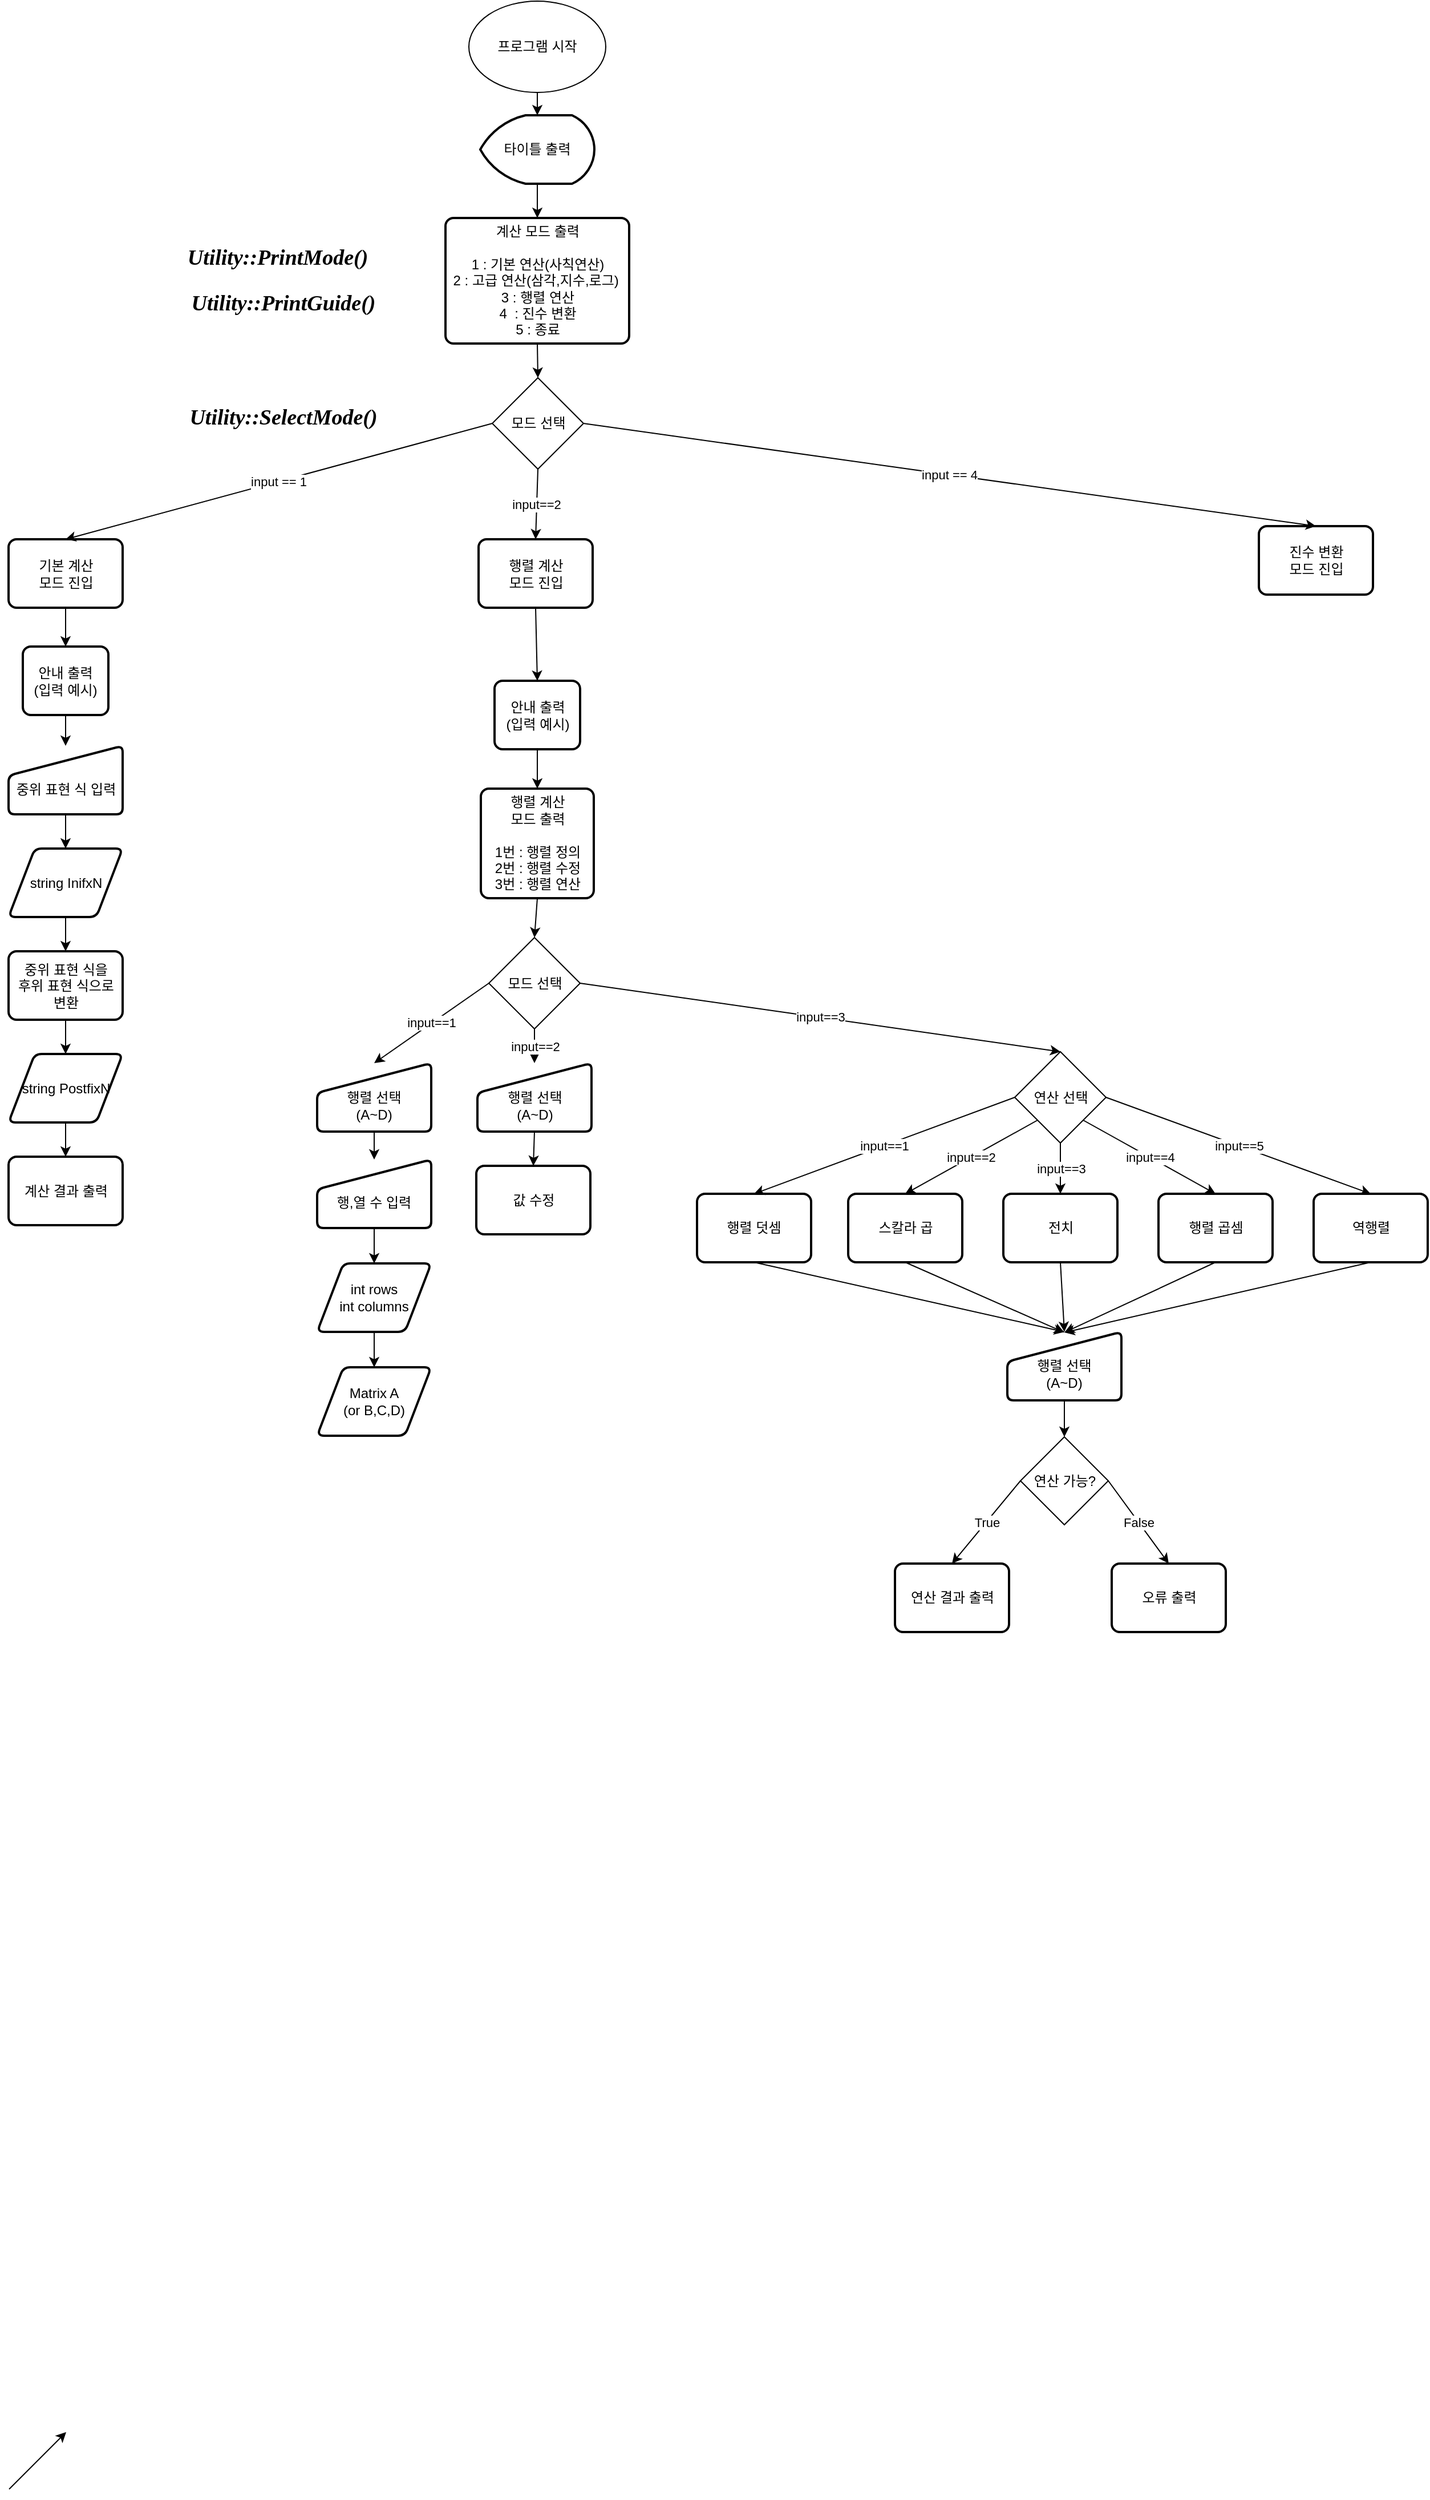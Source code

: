 <mxfile version="12.3.2" type="device" pages="1"><diagram id="4tfTHai87vBHd0oBMUKX" name="Page-1"><mxGraphModel dx="2500" dy="1108" grid="1" gridSize="10" guides="1" tooltips="1" connect="1" arrows="1" fold="1" page="1" pageScale="1" pageWidth="827" pageHeight="1169" math="0" shadow="0"><root><mxCell id="0"/><mxCell id="1" parent="0"/><mxCell id="vB3M5ufMpMZjhbToTXDf-1" value="프로그램 시작" style="ellipse;whiteSpace=wrap;html=1;" parent="1" vertex="1"><mxGeometry x="353" width="120" height="80" as="geometry"/></mxCell><mxCell id="LMeHtNupAMhU3nXu3n3W-3" value="타이틀 출력" style="strokeWidth=2;html=1;shape=mxgraph.flowchart.display;whiteSpace=wrap;" parent="1" vertex="1"><mxGeometry x="363" y="100" width="100" height="60" as="geometry"/></mxCell><mxCell id="LMeHtNupAMhU3nXu3n3W-4" value="" style="endArrow=classic;html=1;entryX=0.5;entryY=0;entryDx=0;entryDy=0;entryPerimeter=0;exitX=0.5;exitY=1;exitDx=0;exitDy=0;" parent="1" source="vB3M5ufMpMZjhbToTXDf-1" target="LMeHtNupAMhU3nXu3n3W-3" edge="1"><mxGeometry width="50" height="50" relative="1" as="geometry"><mxPoint x="413.5" y="80" as="sourcePoint"/><mxPoint x="400.5" y="200" as="targetPoint"/></mxGeometry></mxCell><mxCell id="LMeHtNupAMhU3nXu3n3W-5" value="계산 모드 출력&lt;br&gt;&lt;br&gt;&lt;span style=&quot;white-space: nowrap&quot;&gt;1 : 기본 연산(사칙연산)&lt;/span&gt;&lt;br style=&quot;white-space: nowrap&quot;&gt;&lt;span style=&quot;white-space: nowrap&quot;&gt;2 : 고급 연산(삼각,지수,로그)&amp;nbsp;&lt;/span&gt;&lt;br style=&quot;white-space: nowrap&quot;&gt;&lt;span style=&quot;white-space: nowrap&quot;&gt;3 : 행렬 연산&lt;/span&gt;&lt;br style=&quot;white-space: nowrap&quot;&gt;&lt;span style=&quot;white-space: nowrap&quot;&gt;4&amp;nbsp; : 진수 변환&lt;/span&gt;&lt;br style=&quot;white-space: nowrap&quot;&gt;&lt;span style=&quot;white-space: nowrap&quot;&gt;5 : 종료&lt;/span&gt;" style="rounded=1;whiteSpace=wrap;html=1;absoluteArcSize=1;arcSize=14;strokeWidth=2;" parent="1" vertex="1"><mxGeometry x="332.5" y="190" width="161" height="110" as="geometry"/></mxCell><mxCell id="D1mtyvR5uotxBYtLReoP-1" value="" style="endArrow=classic;html=1;exitX=0.5;exitY=1;exitDx=0;exitDy=0;exitPerimeter=0;entryX=0.5;entryY=0;entryDx=0;entryDy=0;" parent="1" source="LMeHtNupAMhU3nXu3n3W-3" target="LMeHtNupAMhU3nXu3n3W-5" edge="1"><mxGeometry width="50" height="50" relative="1" as="geometry"><mxPoint x="350.5" y="450" as="sourcePoint"/><mxPoint x="400.5" y="400" as="targetPoint"/></mxGeometry></mxCell><mxCell id="D1mtyvR5uotxBYtLReoP-4" value="모드 선택" style="rhombus;whiteSpace=wrap;html=1;" parent="1" vertex="1"><mxGeometry x="373.5" y="330" width="80" height="80" as="geometry"/></mxCell><mxCell id="D1mtyvR5uotxBYtLReoP-8" value="" style="endArrow=classic;html=1;exitX=0.5;exitY=1;exitDx=0;exitDy=0;entryX=0.5;entryY=0;entryDx=0;entryDy=0;" parent="1" source="LMeHtNupAMhU3nXu3n3W-5" target="D1mtyvR5uotxBYtLReoP-4" edge="1"><mxGeometry width="50" height="50" relative="1" as="geometry"><mxPoint x="200" y="470" as="sourcePoint"/><mxPoint x="250" y="420" as="targetPoint"/></mxGeometry></mxCell><mxCell id="D1mtyvR5uotxBYtLReoP-10" value="기본 계산&lt;br&gt;모드 진입" style="rounded=1;whiteSpace=wrap;html=1;absoluteArcSize=1;arcSize=14;strokeWidth=2;" parent="1" vertex="1"><mxGeometry x="-50.5" y="471.5" width="100" height="60" as="geometry"/></mxCell><mxCell id="D1mtyvR5uotxBYtLReoP-12" value="진수 변환&lt;br&gt;모드 진입" style="rounded=1;whiteSpace=wrap;html=1;absoluteArcSize=1;arcSize=14;strokeWidth=2;" parent="1" vertex="1"><mxGeometry x="1045.5" y="460" width="100" height="60" as="geometry"/></mxCell><mxCell id="D1mtyvR5uotxBYtLReoP-13" value="행렬 계산&lt;br&gt;모드 진입" style="rounded=1;whiteSpace=wrap;html=1;absoluteArcSize=1;arcSize=14;strokeWidth=2;" parent="1" vertex="1"><mxGeometry x="361.5" y="471.5" width="100" height="60" as="geometry"/></mxCell><mxCell id="D1mtyvR5uotxBYtLReoP-15" value="input == 1" style="endArrow=classic;html=1;exitX=0;exitY=0.5;exitDx=0;exitDy=0;entryX=0.5;entryY=0;entryDx=0;entryDy=0;" parent="1" source="D1mtyvR5uotxBYtLReoP-4" target="D1mtyvR5uotxBYtLReoP-10" edge="1"><mxGeometry width="50" height="50" relative="1" as="geometry"><mxPoint x="100" y="560" as="sourcePoint"/><mxPoint x="150" y="510" as="targetPoint"/></mxGeometry></mxCell><mxCell id="D1mtyvR5uotxBYtLReoP-17" value="input==2" style="endArrow=classic;html=1;exitX=0.5;exitY=1;exitDx=0;exitDy=0;entryX=0.5;entryY=0;entryDx=0;entryDy=0;" parent="1" source="D1mtyvR5uotxBYtLReoP-4" target="D1mtyvR5uotxBYtLReoP-13" edge="1"><mxGeometry width="50" height="50" relative="1" as="geometry"><mxPoint x="393.5" y="390" as="sourcePoint"/><mxPoint x="170" y="450" as="targetPoint"/></mxGeometry></mxCell><mxCell id="D1mtyvR5uotxBYtLReoP-18" value="input == 4" style="endArrow=classic;html=1;exitX=1;exitY=0.5;exitDx=0;exitDy=0;entryX=0.5;entryY=0;entryDx=0;entryDy=0;" parent="1" source="D1mtyvR5uotxBYtLReoP-4" target="D1mtyvR5uotxBYtLReoP-12" edge="1"><mxGeometry width="50" height="50" relative="1" as="geometry"><mxPoint x="403.5" y="400" as="sourcePoint"/><mxPoint x="180" y="460" as="targetPoint"/></mxGeometry></mxCell><mxCell id="D1mtyvR5uotxBYtLReoP-20" value="&lt;br&gt;중위 표현 식 입력" style="html=1;strokeWidth=2;shape=manualInput;whiteSpace=wrap;rounded=1;size=26;arcSize=11;" parent="1" vertex="1"><mxGeometry x="-50.5" y="652.5" width="100" height="60" as="geometry"/></mxCell><mxCell id="D1mtyvR5uotxBYtLReoP-23" value="" style="endArrow=classic;html=1;exitX=0.5;exitY=1;exitDx=0;exitDy=0;entryX=0.5;entryY=0;entryDx=0;entryDy=0;" parent="1" source="D1mtyvR5uotxBYtLReoP-20" target="D1mtyvR5uotxBYtLReoP-24" edge="1"><mxGeometry width="50" height="50" relative="1" as="geometry"><mxPoint x="-50.5" y="782.5" as="sourcePoint"/><mxPoint x="73.5" y="752.5" as="targetPoint"/></mxGeometry></mxCell><mxCell id="D1mtyvR5uotxBYtLReoP-24" value="string InifxN" style="shape=parallelogram;html=1;strokeWidth=2;perimeter=parallelogramPerimeter;whiteSpace=wrap;rounded=1;arcSize=12;size=0.23;" parent="1" vertex="1"><mxGeometry x="-50.5" y="742.5" width="100" height="60" as="geometry"/></mxCell><mxCell id="D1mtyvR5uotxBYtLReoP-25" value="중위 표현 식을&lt;br&gt;후위 표현 식으로&lt;br&gt;변환" style="rounded=1;whiteSpace=wrap;html=1;absoluteArcSize=1;arcSize=14;strokeWidth=2;" parent="1" vertex="1"><mxGeometry x="-50.5" y="832.5" width="100" height="60" as="geometry"/></mxCell><mxCell id="D1mtyvR5uotxBYtLReoP-26" value="" style="endArrow=classic;html=1;exitX=0.5;exitY=1;exitDx=0;exitDy=0;entryX=0.5;entryY=0;entryDx=0;entryDy=0;" parent="1" source="D1mtyvR5uotxBYtLReoP-24" target="D1mtyvR5uotxBYtLReoP-25" edge="1"><mxGeometry width="50" height="50" relative="1" as="geometry"><mxPoint x="-50.5" y="1012.5" as="sourcePoint"/><mxPoint x="-0.5" y="962.5" as="targetPoint"/></mxGeometry></mxCell><mxCell id="D1mtyvR5uotxBYtLReoP-28" value="" style="endArrow=classic;html=1;exitX=0.5;exitY=1;exitDx=0;exitDy=0;entryX=0.5;entryY=0;entryDx=0;entryDy=0;" parent="1" source="D1mtyvR5uotxBYtLReoP-25" target="D1mtyvR5uotxBYtLReoP-30" edge="1"><mxGeometry width="50" height="50" relative="1" as="geometry"><mxPoint x="-50.5" y="1052.5" as="sourcePoint"/><mxPoint x="-0.5" y="922.5" as="targetPoint"/></mxGeometry></mxCell><mxCell id="D1mtyvR5uotxBYtLReoP-30" value="string PostfixN" style="shape=parallelogram;html=1;strokeWidth=2;perimeter=parallelogramPerimeter;whiteSpace=wrap;rounded=1;arcSize=12;size=0.23;" parent="1" vertex="1"><mxGeometry x="-50.5" y="922.5" width="100" height="60" as="geometry"/></mxCell><mxCell id="D1mtyvR5uotxBYtLReoP-31" value="계산 결과 출력" style="rounded=1;whiteSpace=wrap;html=1;absoluteArcSize=1;arcSize=14;strokeWidth=2;" parent="1" vertex="1"><mxGeometry x="-50.5" y="1012.5" width="100" height="60" as="geometry"/></mxCell><mxCell id="D1mtyvR5uotxBYtLReoP-32" value="" style="endArrow=classic;html=1;exitX=0.5;exitY=1;exitDx=0;exitDy=0;entryX=0.5;entryY=0;entryDx=0;entryDy=0;" parent="1" source="D1mtyvR5uotxBYtLReoP-30" target="D1mtyvR5uotxBYtLReoP-31" edge="1"><mxGeometry width="50" height="50" relative="1" as="geometry"><mxPoint x="-50.5" y="1152.5" as="sourcePoint"/><mxPoint x="-0.5" y="1102.5" as="targetPoint"/></mxGeometry></mxCell><mxCell id="D1mtyvR5uotxBYtLReoP-34" value="" style="endArrow=classic;html=1;exitX=0.5;exitY=1;exitDx=0;exitDy=0;entryX=0.5;entryY=0;entryDx=0;entryDy=0;" parent="1" source="D1mtyvR5uotxBYtLReoP-10" target="D1mtyvR5uotxBYtLReoP-49" edge="1"><mxGeometry width="50" height="50" relative="1" as="geometry"><mxPoint x="-4" y="681.5" as="sourcePoint"/><mxPoint x="-0.5" y="571.5" as="targetPoint"/></mxGeometry></mxCell><mxCell id="D1mtyvR5uotxBYtLReoP-36" value="" style="endArrow=classic;html=1;exitX=0.5;exitY=1;exitDx=0;exitDy=0;entryX=0.5;entryY=0;entryDx=0;entryDy=0;" parent="1" source="D1mtyvR5uotxBYtLReoP-49" target="D1mtyvR5uotxBYtLReoP-20" edge="1"><mxGeometry width="50" height="50" relative="1" as="geometry"><mxPoint x="-0.5" y="631.5" as="sourcePoint"/><mxPoint x="189.5" y="677" as="targetPoint"/></mxGeometry></mxCell><mxCell id="D1mtyvR5uotxBYtLReoP-39" value="" style="endArrow=classic;html=1;exitX=0.5;exitY=1;exitDx=0;exitDy=0;entryX=0.5;entryY=0;entryDx=0;entryDy=0;" parent="1" source="D1mtyvR5uotxBYtLReoP-13" target="-54Js9PqAmDXLJisUmu2-2" edge="1"><mxGeometry width="50" height="50" relative="1" as="geometry"><mxPoint x="179" y="1183.5" as="sourcePoint"/><mxPoint x="582.5" y="593.5" as="targetPoint"/></mxGeometry></mxCell><mxCell id="D1mtyvR5uotxBYtLReoP-41" value="&lt;br&gt;행,열 수 입력" style="html=1;strokeWidth=2;shape=manualInput;whiteSpace=wrap;rounded=1;size=26;arcSize=11;" parent="1" vertex="1"><mxGeometry x="220" y="1015" width="100" height="60" as="geometry"/></mxCell><mxCell id="D1mtyvR5uotxBYtLReoP-43" value="int rows&lt;br&gt;int columns" style="shape=parallelogram;html=1;strokeWidth=2;perimeter=parallelogramPerimeter;whiteSpace=wrap;rounded=1;arcSize=12;size=0.23;" parent="1" vertex="1"><mxGeometry x="220" y="1106" width="100" height="60" as="geometry"/></mxCell><mxCell id="D1mtyvR5uotxBYtLReoP-46" value="" style="endArrow=classic;html=1;exitX=0.5;exitY=1;exitDx=0;exitDy=0;entryX=0.5;entryY=0;entryDx=0;entryDy=0;" parent="1" source="D1mtyvR5uotxBYtLReoP-41" target="D1mtyvR5uotxBYtLReoP-43" edge="1"><mxGeometry width="50" height="50" relative="1" as="geometry"><mxPoint x="-123" y="1391.5" as="sourcePoint"/><mxPoint x="-73" y="1341.5" as="targetPoint"/></mxGeometry></mxCell><mxCell id="D1mtyvR5uotxBYtLReoP-48" value="모드 선택" style="rhombus;whiteSpace=wrap;html=1;" parent="1" vertex="1"><mxGeometry x="370.5" y="820.5" width="80" height="80" as="geometry"/></mxCell><mxCell id="D1mtyvR5uotxBYtLReoP-49" value="안내 출력&lt;br&gt;(입력 예시)" style="rounded=1;whiteSpace=wrap;html=1;absoluteArcSize=1;arcSize=14;strokeWidth=2;" parent="1" vertex="1"><mxGeometry x="-38" y="565.5" width="75" height="60" as="geometry"/></mxCell><mxCell id="D1mtyvR5uotxBYtLReoP-50" value="행렬 계산&lt;br&gt;모드 출력&lt;br&gt;&lt;br&gt;1번 : 행렬 정의&lt;br&gt;2번 : 행렬 수정&lt;br&gt;3번 : 행렬 연산" style="rounded=1;whiteSpace=wrap;html=1;absoluteArcSize=1;arcSize=14;strokeWidth=2;" parent="1" vertex="1"><mxGeometry x="363.5" y="690" width="99" height="96" as="geometry"/></mxCell><mxCell id="D1mtyvR5uotxBYtLReoP-56" value="행렬 덧셈" style="rounded=1;whiteSpace=wrap;html=1;absoluteArcSize=1;arcSize=14;strokeWidth=2;" parent="1" vertex="1"><mxGeometry x="553" y="1045" width="100" height="60" as="geometry"/></mxCell><mxCell id="D1mtyvR5uotxBYtLReoP-57" value="스칼라 곱" style="rounded=1;whiteSpace=wrap;html=1;absoluteArcSize=1;arcSize=14;strokeWidth=2;" parent="1" vertex="1"><mxGeometry x="685.5" y="1045" width="100" height="60" as="geometry"/></mxCell><mxCell id="D1mtyvR5uotxBYtLReoP-58" value="전치" style="rounded=1;whiteSpace=wrap;html=1;absoluteArcSize=1;arcSize=14;strokeWidth=2;" parent="1" vertex="1"><mxGeometry x="821.5" y="1045" width="100" height="60" as="geometry"/></mxCell><mxCell id="D1mtyvR5uotxBYtLReoP-59" value="행렬 곱셈" style="rounded=1;whiteSpace=wrap;html=1;absoluteArcSize=1;arcSize=14;strokeWidth=2;" parent="1" vertex="1"><mxGeometry x="957.5" y="1045" width="100" height="60" as="geometry"/></mxCell><mxCell id="D1mtyvR5uotxBYtLReoP-61" value="input==1" style="endArrow=classic;html=1;exitX=0;exitY=0.5;exitDx=0;exitDy=0;entryX=0.5;entryY=0;entryDx=0;entryDy=0;" parent="1" source="D1mtyvR5uotxBYtLReoP-48" target="D1mtyvR5uotxBYtLReoP-62" edge="1"><mxGeometry width="50" height="50" relative="1" as="geometry"><mxPoint x="-153" y="1666" as="sourcePoint"/><mxPoint x="-103" y="1616" as="targetPoint"/></mxGeometry></mxCell><mxCell id="D1mtyvR5uotxBYtLReoP-62" value="&lt;br&gt;행렬 선택&lt;br&gt;(A~D)" style="html=1;strokeWidth=2;shape=manualInput;whiteSpace=wrap;rounded=1;size=26;arcSize=11;" parent="1" vertex="1"><mxGeometry x="220" y="930.5" width="100" height="60" as="geometry"/></mxCell><mxCell id="D1mtyvR5uotxBYtLReoP-65" value="" style="endArrow=classic;html=1;exitX=0.5;exitY=1;exitDx=0;exitDy=0;entryX=0.5;entryY=0;entryDx=0;entryDy=0;" parent="1" source="D1mtyvR5uotxBYtLReoP-62" target="D1mtyvR5uotxBYtLReoP-41" edge="1"><mxGeometry width="50" height="50" relative="1" as="geometry"><mxPoint x="-163" y="1236" as="sourcePoint"/><mxPoint x="-113" y="1696" as="targetPoint"/></mxGeometry></mxCell><mxCell id="D1mtyvR5uotxBYtLReoP-66" value="" style="endArrow=classic;html=1;exitX=0.5;exitY=1;exitDx=0;exitDy=0;entryX=0.5;entryY=0;entryDx=0;entryDy=0;" parent="1" source="D1mtyvR5uotxBYtLReoP-69" target="D1mtyvR5uotxBYtLReoP-71" edge="1"><mxGeometry width="50" height="50" relative="1" as="geometry"><mxPoint x="-173" y="1826" as="sourcePoint"/><mxPoint x="-123" y="1776" as="targetPoint"/></mxGeometry></mxCell><mxCell id="D1mtyvR5uotxBYtLReoP-67" value="input==2" style="endArrow=classic;html=1;exitX=0.5;exitY=1;exitDx=0;exitDy=0;entryX=0.5;entryY=0;entryDx=0;entryDy=0;" parent="1" source="D1mtyvR5uotxBYtLReoP-48" target="D1mtyvR5uotxBYtLReoP-69" edge="1"><mxGeometry width="50" height="50" relative="1" as="geometry"><mxPoint x="707.5" y="1086" as="sourcePoint"/><mxPoint x="607" y="1156" as="targetPoint"/></mxGeometry></mxCell><mxCell id="D1mtyvR5uotxBYtLReoP-69" value="&lt;br&gt;행렬 선택&lt;br&gt;(A~D)" style="html=1;strokeWidth=2;shape=manualInput;whiteSpace=wrap;rounded=1;size=26;arcSize=11;" parent="1" vertex="1"><mxGeometry x="360.5" y="930.5" width="100" height="60" as="geometry"/></mxCell><mxCell id="D1mtyvR5uotxBYtLReoP-71" value="값 수정" style="rounded=1;whiteSpace=wrap;html=1;absoluteArcSize=1;arcSize=14;strokeWidth=2;" parent="1" vertex="1"><mxGeometry x="359.5" y="1020.5" width="100" height="60" as="geometry"/></mxCell><mxCell id="D1mtyvR5uotxBYtLReoP-73" value="" style="endArrow=classic;html=1;exitX=0.5;exitY=1;exitDx=0;exitDy=0;entryX=0.5;entryY=0;entryDx=0;entryDy=0;" parent="1" source="D1mtyvR5uotxBYtLReoP-43" target="D1mtyvR5uotxBYtLReoP-82" edge="1"><mxGeometry width="50" height="50" relative="1" as="geometry"><mxPoint x="-117.5" y="1496" as="sourcePoint"/><mxPoint x="-67.5" y="1446" as="targetPoint"/></mxGeometry></mxCell><mxCell id="D1mtyvR5uotxBYtLReoP-75" value="input==5" style="endArrow=classic;html=1;entryX=0.5;entryY=0;entryDx=0;entryDy=0;exitX=1;exitY=0.5;exitDx=0;exitDy=0;" parent="1" source="D1mtyvR5uotxBYtLReoP-79" target="D1mtyvR5uotxBYtLReoP-83" edge="1"><mxGeometry width="50" height="50" relative="1" as="geometry"><mxPoint x="962.5" y="896" as="sourcePoint"/><mxPoint x="821.5" y="790" as="targetPoint"/></mxGeometry></mxCell><mxCell id="D1mtyvR5uotxBYtLReoP-76" value="" style="endArrow=classic;html=1;entryX=0.5;entryY=0;entryDx=0;entryDy=0;exitX=0.5;exitY=1;exitDx=0;exitDy=0;" parent="1" source="D1mtyvR5uotxBYtLReoP-50" target="D1mtyvR5uotxBYtLReoP-48" edge="1"><mxGeometry width="50" height="50" relative="1" as="geometry"><mxPoint x="61.5" y="1497" as="sourcePoint"/><mxPoint x="111.5" y="1447" as="targetPoint"/></mxGeometry></mxCell><mxCell id="D1mtyvR5uotxBYtLReoP-77" value="input==3" style="endArrow=classic;html=1;exitX=1;exitY=0.5;exitDx=0;exitDy=0;entryX=0.5;entryY=0;entryDx=0;entryDy=0;" parent="1" source="D1mtyvR5uotxBYtLReoP-48" target="D1mtyvR5uotxBYtLReoP-79" edge="1"><mxGeometry width="50" height="50" relative="1" as="geometry"><mxPoint x="-107.5" y="1506" as="sourcePoint"/><mxPoint x="562.5" y="906" as="targetPoint"/></mxGeometry></mxCell><mxCell id="D1mtyvR5uotxBYtLReoP-79" value="연산 선택" style="rhombus;whiteSpace=wrap;html=1;" parent="1" vertex="1"><mxGeometry x="831.5" y="920.5" width="80" height="80" as="geometry"/></mxCell><mxCell id="D1mtyvR5uotxBYtLReoP-82" value="Matrix A&lt;br&gt;(or B,C,D)" style="shape=parallelogram;html=1;strokeWidth=2;perimeter=parallelogramPerimeter;whiteSpace=wrap;rounded=1;arcSize=12;size=0.23;" parent="1" vertex="1"><mxGeometry x="220" y="1197" width="100" height="60" as="geometry"/></mxCell><mxCell id="D1mtyvR5uotxBYtLReoP-83" value="역행렬" style="rounded=1;whiteSpace=wrap;html=1;absoluteArcSize=1;arcSize=14;strokeWidth=2;" parent="1" vertex="1"><mxGeometry x="1093.5" y="1045" width="100" height="60" as="geometry"/></mxCell><mxCell id="D1mtyvR5uotxBYtLReoP-84" value="" style="endArrow=classic;html=1;exitX=0.5;exitY=1;exitDx=0;exitDy=0;entryX=0.5;entryY=0;entryDx=0;entryDy=0;" parent="1" source="D1mtyvR5uotxBYtLReoP-90" target="D1mtyvR5uotxBYtLReoP-93" edge="1"><mxGeometry width="50" height="50" relative="1" as="geometry"><mxPoint x="691.5" y="1745" as="sourcePoint"/><mxPoint x="741.5" y="1695" as="targetPoint"/></mxGeometry></mxCell><mxCell id="D1mtyvR5uotxBYtLReoP-85" value="True" style="endArrow=classic;html=1;exitX=0;exitY=0.5;exitDx=0;exitDy=0;entryX=0.5;entryY=0;entryDx=0;entryDy=0;" parent="1" source="D1mtyvR5uotxBYtLReoP-93" target="D1mtyvR5uotxBYtLReoP-94" edge="1"><mxGeometry width="50" height="50" relative="1" as="geometry"><mxPoint x="891.5" y="1409" as="sourcePoint"/><mxPoint x="760.5" y="1339" as="targetPoint"/></mxGeometry></mxCell><mxCell id="D1mtyvR5uotxBYtLReoP-86" value="input==1" style="endArrow=classic;html=1;entryX=0.5;entryY=0;entryDx=0;entryDy=0;exitX=0;exitY=0.5;exitDx=0;exitDy=0;" parent="1" source="D1mtyvR5uotxBYtLReoP-79" target="D1mtyvR5uotxBYtLReoP-56" edge="1"><mxGeometry width="50" height="50" relative="1" as="geometry"><mxPoint x="781.5" y="850" as="sourcePoint"/><mxPoint x="831.5" y="800" as="targetPoint"/></mxGeometry></mxCell><mxCell id="D1mtyvR5uotxBYtLReoP-87" value="input==2" style="endArrow=classic;html=1;entryX=0.5;entryY=0;entryDx=0;entryDy=0;exitX=0;exitY=1;exitDx=0;exitDy=0;" parent="1" source="D1mtyvR5uotxBYtLReoP-79" target="D1mtyvR5uotxBYtLReoP-57" edge="1"><mxGeometry width="50" height="50" relative="1" as="geometry"><mxPoint x="841.5" y="970.5" as="sourcePoint"/><mxPoint x="609.5" y="1030.5" as="targetPoint"/></mxGeometry></mxCell><mxCell id="D1mtyvR5uotxBYtLReoP-88" value="input==3" style="endArrow=classic;html=1;entryX=0.5;entryY=0;entryDx=0;entryDy=0;exitX=0.5;exitY=1;exitDx=0;exitDy=0;" parent="1" source="D1mtyvR5uotxBYtLReoP-79" target="D1mtyvR5uotxBYtLReoP-58" edge="1"><mxGeometry width="50" height="50" relative="1" as="geometry"><mxPoint x="781.5" y="850" as="sourcePoint"/><mxPoint x="831.5" y="800" as="targetPoint"/></mxGeometry></mxCell><mxCell id="D1mtyvR5uotxBYtLReoP-89" value="input==4" style="endArrow=classic;html=1;entryX=0.5;entryY=0;entryDx=0;entryDy=0;exitX=1;exitY=1;exitDx=0;exitDy=0;" parent="1" source="D1mtyvR5uotxBYtLReoP-79" target="D1mtyvR5uotxBYtLReoP-59" edge="1"><mxGeometry width="50" height="50" relative="1" as="geometry"><mxPoint x="781.5" y="850" as="sourcePoint"/><mxPoint x="831.5" y="800" as="targetPoint"/></mxGeometry></mxCell><mxCell id="D1mtyvR5uotxBYtLReoP-90" value="&lt;br&gt;행렬 선택&lt;br&gt;(A~D)" style="html=1;strokeWidth=2;shape=manualInput;whiteSpace=wrap;rounded=1;size=26;arcSize=11;" parent="1" vertex="1"><mxGeometry x="825" y="1166" width="100" height="60" as="geometry"/></mxCell><mxCell id="D1mtyvR5uotxBYtLReoP-91" value="" style="endArrow=classic;html=1;exitX=0.5;exitY=1;exitDx=0;exitDy=0;entryX=0.5;entryY=0;entryDx=0;entryDy=0;" parent="1" edge="1" target="D1mtyvR5uotxBYtLReoP-50" source="-54Js9PqAmDXLJisUmu2-2"><mxGeometry width="50" height="50" relative="1" as="geometry"><mxPoint x="120" y="777" as="sourcePoint"/><mxPoint x="170" y="727" as="targetPoint"/></mxGeometry></mxCell><mxCell id="D1mtyvR5uotxBYtLReoP-92" value="" style="endArrow=classic;html=1;exitX=0.5;exitY=1;exitDx=0;exitDy=0;entryX=0.5;entryY=0;entryDx=0;entryDy=0;" parent="1" source="D1mtyvR5uotxBYtLReoP-56" target="D1mtyvR5uotxBYtLReoP-90" edge="1"><mxGeometry width="50" height="50" relative="1" as="geometry"><mxPoint x="628.5" y="1416" as="sourcePoint"/><mxPoint x="678.5" y="1366" as="targetPoint"/></mxGeometry></mxCell><mxCell id="D1mtyvR5uotxBYtLReoP-93" value="연산 가능?" style="rhombus;whiteSpace=wrap;html=1;" parent="1" vertex="1"><mxGeometry x="836.5" y="1258" width="77" height="77" as="geometry"/></mxCell><mxCell id="D1mtyvR5uotxBYtLReoP-94" value="연산 결과 출력" style="rounded=1;whiteSpace=wrap;html=1;absoluteArcSize=1;arcSize=14;strokeWidth=2;" parent="1" vertex="1"><mxGeometry x="726.5" y="1369" width="100" height="60" as="geometry"/></mxCell><mxCell id="D1mtyvR5uotxBYtLReoP-95" value="False" style="endArrow=classic;html=1;exitX=1;exitY=0.5;exitDx=0;exitDy=0;entryX=0.5;entryY=0;entryDx=0;entryDy=0;" parent="1" source="D1mtyvR5uotxBYtLReoP-93" target="D1mtyvR5uotxBYtLReoP-96" edge="1"><mxGeometry width="50" height="50" relative="1" as="geometry"><mxPoint x="962.5" y="1629" as="sourcePoint"/><mxPoint x="1012.5" y="1579" as="targetPoint"/></mxGeometry></mxCell><mxCell id="D1mtyvR5uotxBYtLReoP-96" value="오류 출력" style="rounded=1;whiteSpace=wrap;html=1;absoluteArcSize=1;arcSize=14;strokeWidth=2;" parent="1" vertex="1"><mxGeometry x="916.5" y="1369" width="100" height="60" as="geometry"/></mxCell><mxCell id="D1mtyvR5uotxBYtLReoP-97" value="" style="endArrow=classic;html=1;exitX=0.5;exitY=1;exitDx=0;exitDy=0;" parent="1" source="D1mtyvR5uotxBYtLReoP-57" edge="1"><mxGeometry width="50" height="50" relative="1" as="geometry"><mxPoint x="613" y="1115" as="sourcePoint"/><mxPoint x="875" y="1166.5" as="targetPoint"/></mxGeometry></mxCell><mxCell id="D1mtyvR5uotxBYtLReoP-98" value="" style="endArrow=classic;html=1;exitX=0.5;exitY=1;exitDx=0;exitDy=0;entryX=0.5;entryY=0;entryDx=0;entryDy=0;" parent="1" source="D1mtyvR5uotxBYtLReoP-58" target="D1mtyvR5uotxBYtLReoP-90" edge="1"><mxGeometry width="50" height="50" relative="1" as="geometry"><mxPoint x="613" y="1115" as="sourcePoint"/><mxPoint x="885" y="1176" as="targetPoint"/></mxGeometry></mxCell><mxCell id="D1mtyvR5uotxBYtLReoP-99" value="" style="endArrow=classic;html=1;exitX=0.5;exitY=1;exitDx=0;exitDy=0;" parent="1" source="D1mtyvR5uotxBYtLReoP-59" edge="1"><mxGeometry width="50" height="50" relative="1" as="geometry"><mxPoint x="613" y="1115" as="sourcePoint"/><mxPoint x="875" y="1166.5" as="targetPoint"/></mxGeometry></mxCell><mxCell id="D1mtyvR5uotxBYtLReoP-100" value="" style="endArrow=classic;html=1;exitX=0.5;exitY=1;exitDx=0;exitDy=0;" parent="1" source="D1mtyvR5uotxBYtLReoP-83" edge="1"><mxGeometry width="50" height="50" relative="1" as="geometry"><mxPoint x="1017.5" y="1115" as="sourcePoint"/><mxPoint x="875" y="1166.5" as="targetPoint"/></mxGeometry></mxCell><mxCell id="-54Js9PqAmDXLJisUmu2-1" value="&lt;font style=&quot;font-size: 19px;&quot; face=&quot;Lucida Console&quot;&gt;&lt;b style=&quot;font-size: 19px;&quot;&gt;&lt;i style=&quot;font-size: 19px;&quot;&gt;Utility::PrintGuide()&lt;/i&gt;&lt;/b&gt;&lt;/font&gt;" style="text;html=1;align=center;verticalAlign=middle;resizable=0;points=[];;autosize=1;fontSize=19;" vertex="1" parent="1"><mxGeometry x="60" y="250" width="260" height="30" as="geometry"/></mxCell><mxCell id="-54Js9PqAmDXLJisUmu2-2" value="안내 출력&lt;br&gt;(입력 예시)" style="rounded=1;whiteSpace=wrap;html=1;absoluteArcSize=1;arcSize=14;strokeWidth=2;" vertex="1" parent="1"><mxGeometry x="375.5" y="595.5" width="75" height="60" as="geometry"/></mxCell><mxCell id="-54Js9PqAmDXLJisUmu2-3" value="" style="endArrow=classic;html=1;fontSize=19;" edge="1" parent="1"><mxGeometry width="50" height="50" relative="1" as="geometry"><mxPoint x="-50" y="2180" as="sourcePoint"/><mxPoint y="2130" as="targetPoint"/></mxGeometry></mxCell><mxCell id="-54Js9PqAmDXLJisUmu2-4" value="&lt;font style=&quot;font-size: 19px&quot; face=&quot;Lucida Console&quot;&gt;&lt;b style=&quot;font-size: 19px&quot;&gt;&lt;i style=&quot;font-size: 19px&quot;&gt;Utility::SelectMode()&lt;/i&gt;&lt;/b&gt;&lt;/font&gt;" style="text;html=1;align=center;verticalAlign=middle;resizable=0;points=[];;autosize=1;fontSize=19;" vertex="1" parent="1"><mxGeometry x="60" y="350" width="260" height="30" as="geometry"/></mxCell><mxCell id="-54Js9PqAmDXLJisUmu2-5" value="&lt;font style=&quot;font-size: 19px&quot; face=&quot;Lucida Console&quot;&gt;&lt;b style=&quot;font-size: 19px&quot;&gt;&lt;i style=&quot;font-size: 19px&quot;&gt;Utility::PrintMode()&lt;/i&gt;&lt;/b&gt;&lt;/font&gt;" style="text;html=1;align=center;verticalAlign=middle;resizable=0;points=[];;autosize=1;fontSize=19;" vertex="1" parent="1"><mxGeometry x="60" y="210" width="250" height="30" as="geometry"/></mxCell></root></mxGraphModel></diagram></mxfile>
